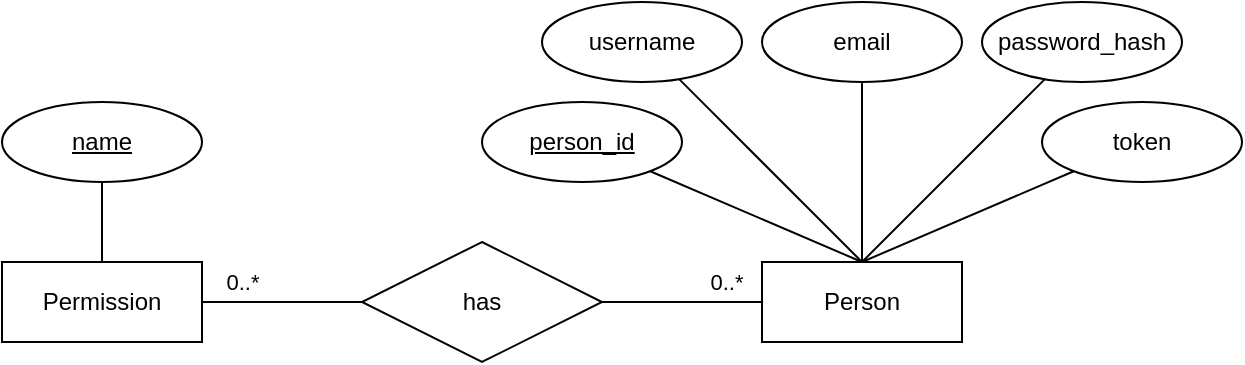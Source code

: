 <mxfile version="21.0.2" type="device"><diagram id="R2lEEEUBdFMjLlhIrx00" name="Page-1"><mxGraphModel dx="1434" dy="765" grid="1" gridSize="10" guides="1" tooltips="1" connect="1" arrows="1" fold="1" page="1" pageScale="1" pageWidth="1654" pageHeight="2336" math="0" shadow="0" extFonts="Permanent Marker^https://fonts.googleapis.com/css?family=Permanent+Marker"><root><mxCell id="0"/><mxCell id="1" parent="0"/><mxCell id="GyRYto5-j3rxV7o8gnEK-7" style="rounded=0;orthogonalLoop=1;jettySize=auto;html=1;endArrow=none;endFill=0;exitX=0.5;exitY=0;exitDx=0;exitDy=0;" parent="1" source="GyRYto5-j3rxV7o8gnEK-1" target="GyRYto5-j3rxV7o8gnEK-2" edge="1"><mxGeometry relative="1" as="geometry"/></mxCell><mxCell id="GyRYto5-j3rxV7o8gnEK-8" style="edgeStyle=none;rounded=0;orthogonalLoop=1;jettySize=auto;html=1;endArrow=none;endFill=0;exitX=0.5;exitY=0;exitDx=0;exitDy=0;" parent="1" source="GyRYto5-j3rxV7o8gnEK-1" target="GyRYto5-j3rxV7o8gnEK-3" edge="1"><mxGeometry relative="1" as="geometry"/></mxCell><mxCell id="GyRYto5-j3rxV7o8gnEK-9" style="edgeStyle=none;rounded=0;orthogonalLoop=1;jettySize=auto;html=1;endArrow=none;endFill=0;exitX=0.5;exitY=0;exitDx=0;exitDy=0;" parent="1" source="GyRYto5-j3rxV7o8gnEK-1" target="GyRYto5-j3rxV7o8gnEK-4" edge="1"><mxGeometry relative="1" as="geometry"/></mxCell><mxCell id="GyRYto5-j3rxV7o8gnEK-10" style="edgeStyle=none;rounded=0;orthogonalLoop=1;jettySize=auto;html=1;endArrow=none;endFill=0;exitX=0.5;exitY=0;exitDx=0;exitDy=0;" parent="1" source="GyRYto5-j3rxV7o8gnEK-1" target="GyRYto5-j3rxV7o8gnEK-6" edge="1"><mxGeometry relative="1" as="geometry"/></mxCell><mxCell id="GyRYto5-j3rxV7o8gnEK-18" style="edgeStyle=none;rounded=0;orthogonalLoop=1;jettySize=auto;html=1;entryX=1;entryY=0.5;entryDx=0;entryDy=0;endArrow=none;endFill=0;" parent="1" source="GyRYto5-j3rxV7o8gnEK-1" target="GyRYto5-j3rxV7o8gnEK-17" edge="1"><mxGeometry relative="1" as="geometry"/></mxCell><mxCell id="GyRYto5-j3rxV7o8gnEK-20" value="0..*" style="edgeLabel;html=1;align=center;verticalAlign=middle;resizable=0;points=[];" parent="GyRYto5-j3rxV7o8gnEK-18" vertex="1" connectable="0"><mxGeometry x="-0.55" y="-1" relative="1" as="geometry"><mxPoint y="-9" as="offset"/></mxGeometry></mxCell><mxCell id="oBa15D-vq9QamsD66nq9-2" style="rounded=0;orthogonalLoop=1;jettySize=auto;html=1;endArrow=none;endFill=0;exitX=0.5;exitY=0;exitDx=0;exitDy=0;" parent="1" source="GyRYto5-j3rxV7o8gnEK-1" target="oBa15D-vq9QamsD66nq9-1" edge="1"><mxGeometry relative="1" as="geometry"/></mxCell><mxCell id="GyRYto5-j3rxV7o8gnEK-1" value="Person" style="whiteSpace=wrap;html=1;align=center;" parent="1" vertex="1"><mxGeometry x="560" y="280" width="100" height="40" as="geometry"/></mxCell><mxCell id="GyRYto5-j3rxV7o8gnEK-2" value="person_id" style="ellipse;whiteSpace=wrap;html=1;align=center;fontStyle=4;" parent="1" vertex="1"><mxGeometry x="420" y="200" width="100" height="40" as="geometry"/></mxCell><mxCell id="GyRYto5-j3rxV7o8gnEK-3" value="username" style="ellipse;whiteSpace=wrap;html=1;align=center;" parent="1" vertex="1"><mxGeometry x="450" y="150" width="100" height="40" as="geometry"/></mxCell><mxCell id="GyRYto5-j3rxV7o8gnEK-4" value="email" style="ellipse;whiteSpace=wrap;html=1;align=center;" parent="1" vertex="1"><mxGeometry x="560" y="150" width="100" height="40" as="geometry"/></mxCell><mxCell id="GyRYto5-j3rxV7o8gnEK-6" value="password_hash" style="ellipse;whiteSpace=wrap;html=1;align=center;" parent="1" vertex="1"><mxGeometry x="670" y="150" width="100" height="40" as="geometry"/></mxCell><mxCell id="GyRYto5-j3rxV7o8gnEK-15" style="edgeStyle=none;rounded=0;orthogonalLoop=1;jettySize=auto;html=1;exitX=0.5;exitY=0;exitDx=0;exitDy=0;endArrow=none;endFill=0;" parent="1" source="GyRYto5-j3rxV7o8gnEK-11" target="GyRYto5-j3rxV7o8gnEK-13" edge="1"><mxGeometry relative="1" as="geometry"/></mxCell><mxCell id="GyRYto5-j3rxV7o8gnEK-11" value="&lt;div&gt;Permission&lt;/div&gt;" style="whiteSpace=wrap;html=1;align=center;" parent="1" vertex="1"><mxGeometry x="180" y="280" width="100" height="40" as="geometry"/></mxCell><mxCell id="GyRYto5-j3rxV7o8gnEK-13" value="&lt;u&gt;name&lt;/u&gt;" style="ellipse;whiteSpace=wrap;html=1;align=center;" parent="1" vertex="1"><mxGeometry x="180" y="200" width="100" height="40" as="geometry"/></mxCell><mxCell id="GyRYto5-j3rxV7o8gnEK-19" style="edgeStyle=none;rounded=0;orthogonalLoop=1;jettySize=auto;html=1;entryX=1;entryY=0.5;entryDx=0;entryDy=0;endArrow=none;endFill=0;" parent="1" source="GyRYto5-j3rxV7o8gnEK-17" target="GyRYto5-j3rxV7o8gnEK-11" edge="1"><mxGeometry relative="1" as="geometry"/></mxCell><mxCell id="GyRYto5-j3rxV7o8gnEK-21" value="0..*" style="edgeLabel;html=1;align=center;verticalAlign=middle;resizable=0;points=[];" parent="GyRYto5-j3rxV7o8gnEK-19" vertex="1" connectable="0"><mxGeometry x="0.775" relative="1" as="geometry"><mxPoint x="11" y="-10" as="offset"/></mxGeometry></mxCell><mxCell id="GyRYto5-j3rxV7o8gnEK-17" value="has" style="shape=rhombus;perimeter=rhombusPerimeter;whiteSpace=wrap;html=1;align=center;" parent="1" vertex="1"><mxGeometry x="360" y="270" width="120" height="60" as="geometry"/></mxCell><mxCell id="oBa15D-vq9QamsD66nq9-1" value="token" style="ellipse;whiteSpace=wrap;html=1;align=center;" parent="1" vertex="1"><mxGeometry x="700" y="200" width="100" height="40" as="geometry"/></mxCell></root></mxGraphModel></diagram></mxfile>